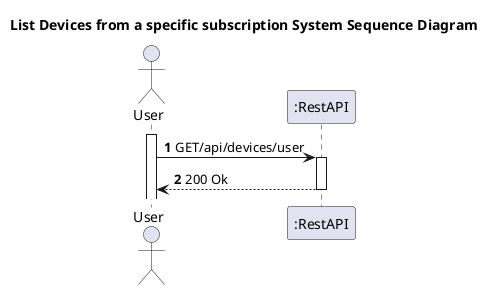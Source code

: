 @startuml
'https://plantuml.com/sequence-diagram

title List Devices from a specific subscription System Sequence Diagram

autoactivate on
autonumber

actor "User" as User
participant ":RestAPI" as System

activate User

User -> System: GET/api/devices/user
System --> User: 200 Ok



@enduml
